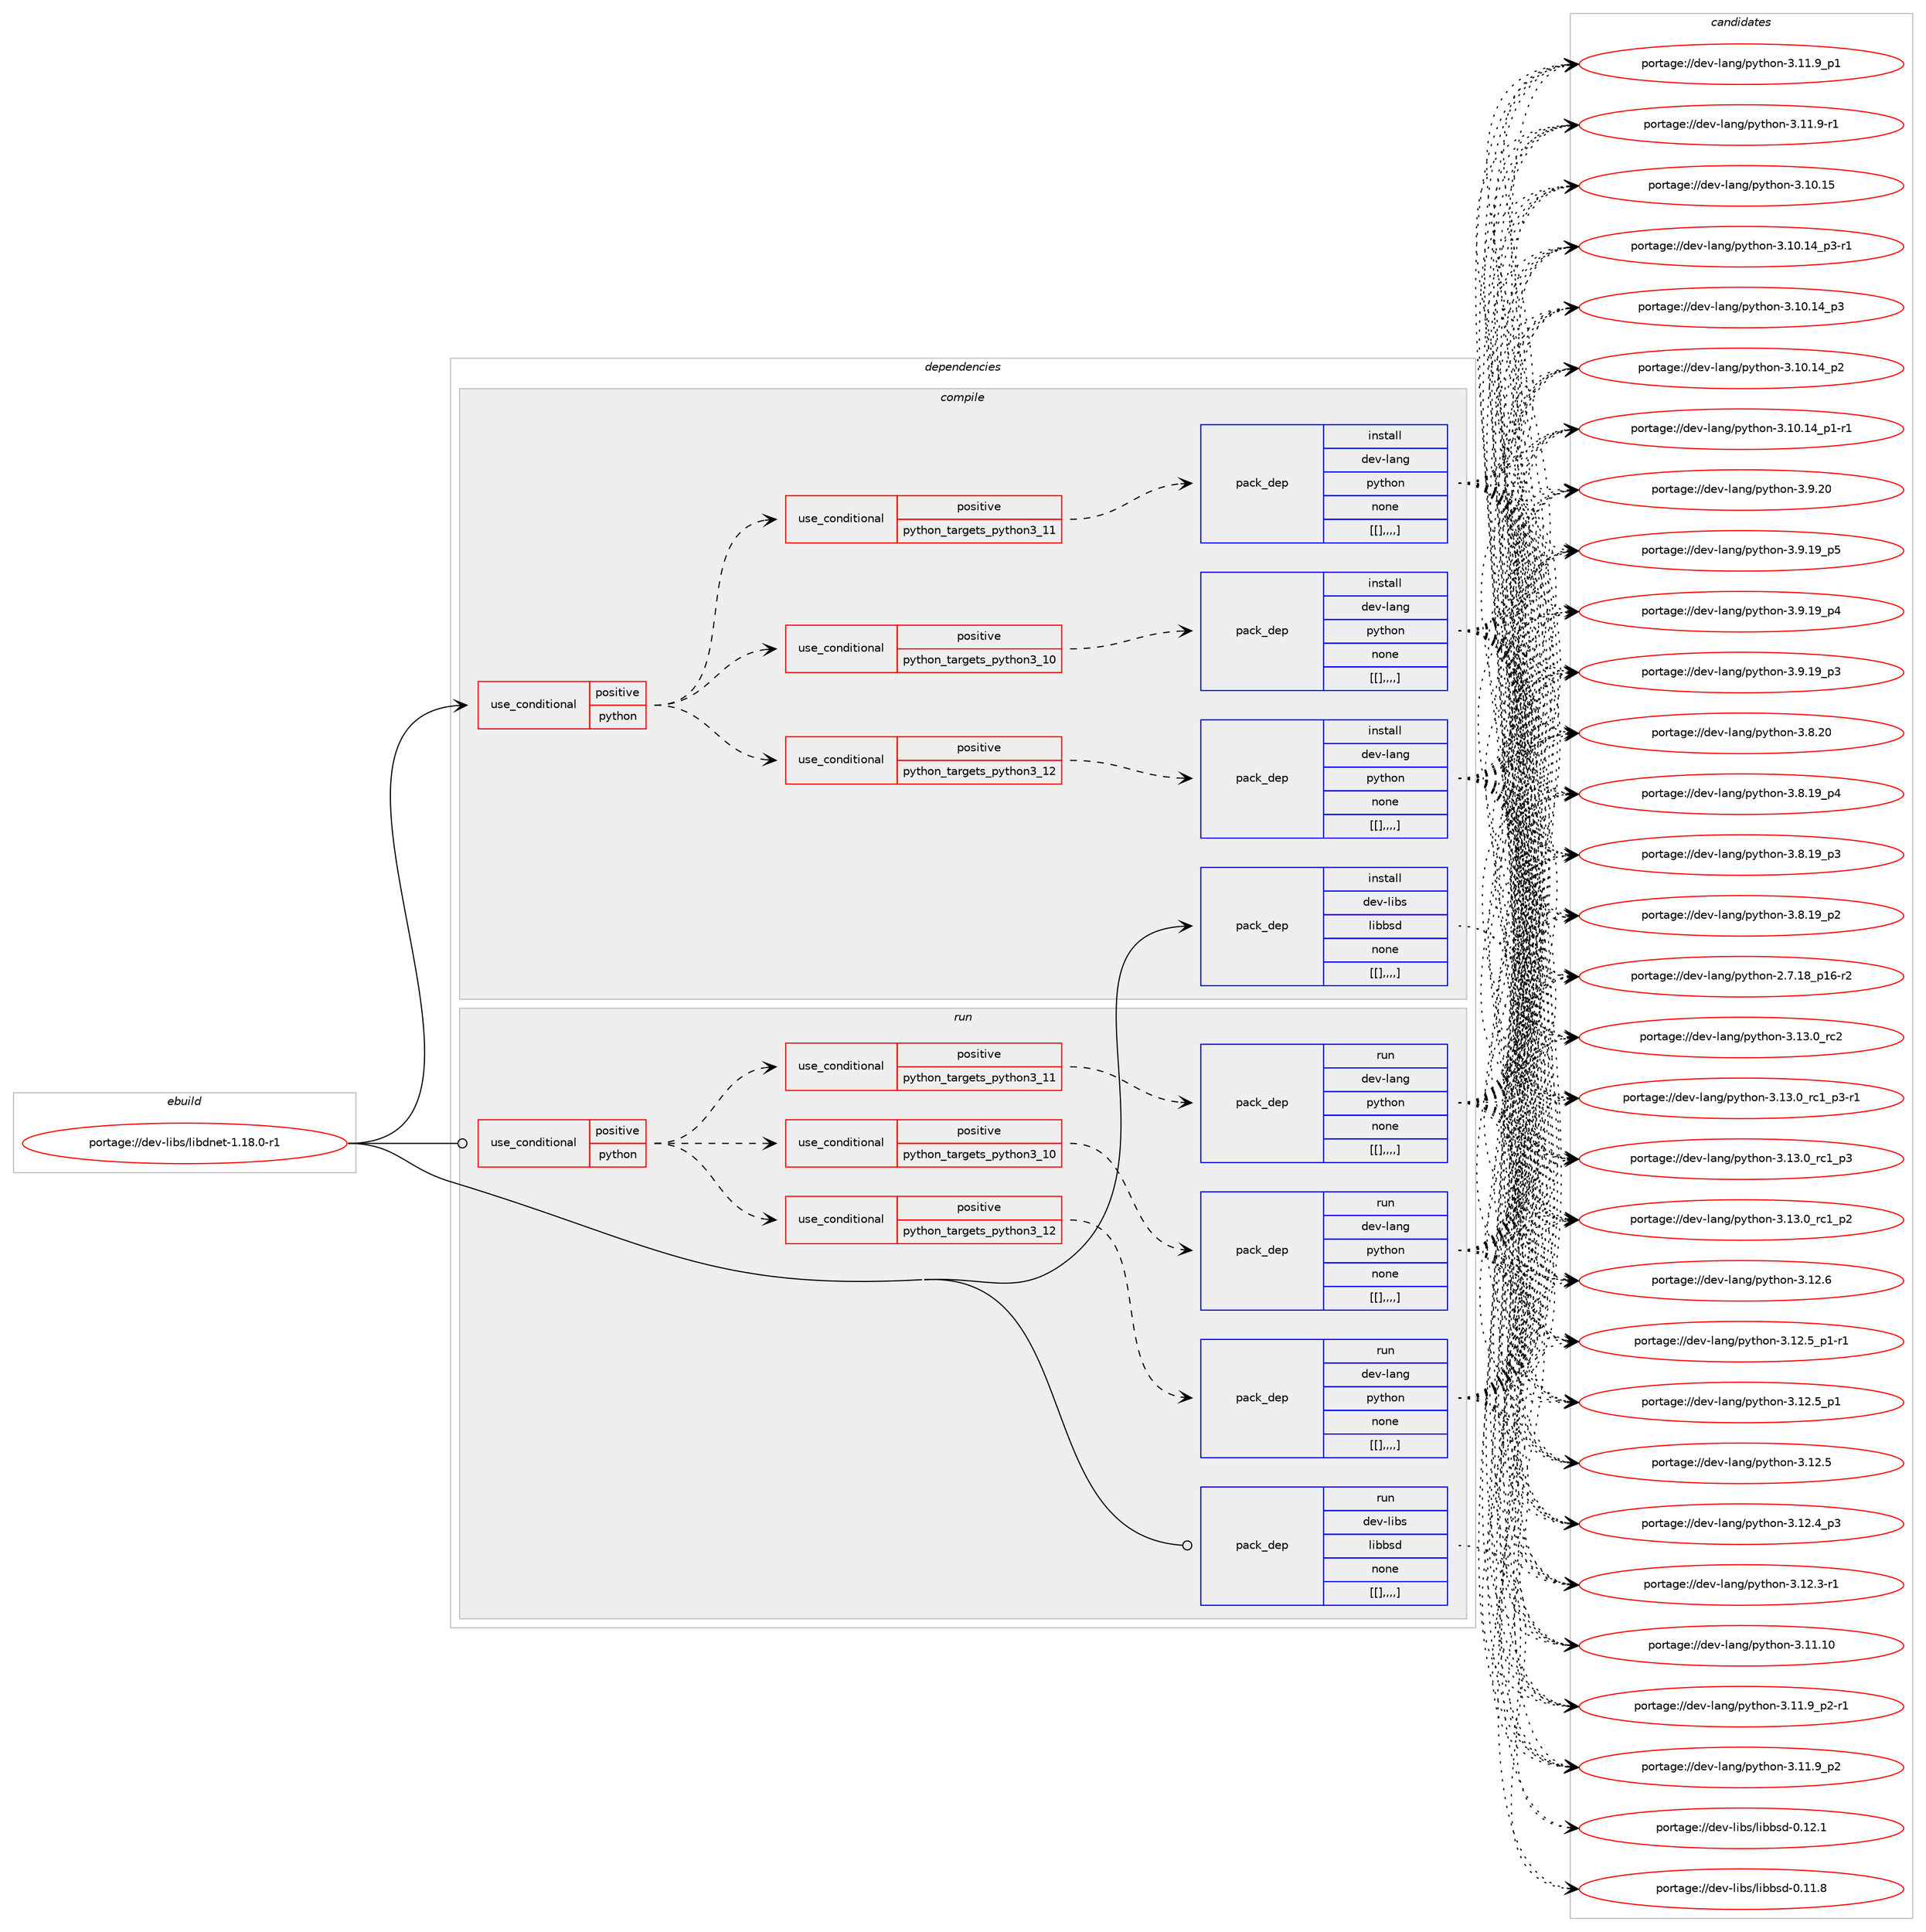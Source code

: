 digraph prolog {

# *************
# Graph options
# *************

newrank=true;
concentrate=true;
compound=true;
graph [rankdir=LR,fontname=Helvetica,fontsize=10,ranksep=1.5];#, ranksep=2.5, nodesep=0.2];
edge  [arrowhead=vee];
node  [fontname=Helvetica,fontsize=10];

# **********
# The ebuild
# **********

subgraph cluster_leftcol {
color=gray;
label=<<i>ebuild</i>>;
id [label="portage://dev-libs/libdnet-1.18.0-r1", color=red, width=4, href="../dev-libs/libdnet-1.18.0-r1.svg"];
}

# ****************
# The dependencies
# ****************

subgraph cluster_midcol {
color=gray;
label=<<i>dependencies</i>>;
subgraph cluster_compile {
fillcolor="#eeeeee";
style=filled;
label=<<i>compile</i>>;
subgraph cond27102 {
dependency110455 [label=<<TABLE BORDER="0" CELLBORDER="1" CELLSPACING="0" CELLPADDING="4"><TR><TD ROWSPAN="3" CELLPADDING="10">use_conditional</TD></TR><TR><TD>positive</TD></TR><TR><TD>python</TD></TR></TABLE>>, shape=none, color=red];
subgraph cond27103 {
dependency110456 [label=<<TABLE BORDER="0" CELLBORDER="1" CELLSPACING="0" CELLPADDING="4"><TR><TD ROWSPAN="3" CELLPADDING="10">use_conditional</TD></TR><TR><TD>positive</TD></TR><TR><TD>python_targets_python3_10</TD></TR></TABLE>>, shape=none, color=red];
subgraph pack82194 {
dependency110457 [label=<<TABLE BORDER="0" CELLBORDER="1" CELLSPACING="0" CELLPADDING="4" WIDTH="220"><TR><TD ROWSPAN="6" CELLPADDING="30">pack_dep</TD></TR><TR><TD WIDTH="110">install</TD></TR><TR><TD>dev-lang</TD></TR><TR><TD>python</TD></TR><TR><TD>none</TD></TR><TR><TD>[[],,,,]</TD></TR></TABLE>>, shape=none, color=blue];
}
dependency110456:e -> dependency110457:w [weight=20,style="dashed",arrowhead="vee"];
}
dependency110455:e -> dependency110456:w [weight=20,style="dashed",arrowhead="vee"];
subgraph cond27104 {
dependency110458 [label=<<TABLE BORDER="0" CELLBORDER="1" CELLSPACING="0" CELLPADDING="4"><TR><TD ROWSPAN="3" CELLPADDING="10">use_conditional</TD></TR><TR><TD>positive</TD></TR><TR><TD>python_targets_python3_11</TD></TR></TABLE>>, shape=none, color=red];
subgraph pack82195 {
dependency110459 [label=<<TABLE BORDER="0" CELLBORDER="1" CELLSPACING="0" CELLPADDING="4" WIDTH="220"><TR><TD ROWSPAN="6" CELLPADDING="30">pack_dep</TD></TR><TR><TD WIDTH="110">install</TD></TR><TR><TD>dev-lang</TD></TR><TR><TD>python</TD></TR><TR><TD>none</TD></TR><TR><TD>[[],,,,]</TD></TR></TABLE>>, shape=none, color=blue];
}
dependency110458:e -> dependency110459:w [weight=20,style="dashed",arrowhead="vee"];
}
dependency110455:e -> dependency110458:w [weight=20,style="dashed",arrowhead="vee"];
subgraph cond27105 {
dependency110460 [label=<<TABLE BORDER="0" CELLBORDER="1" CELLSPACING="0" CELLPADDING="4"><TR><TD ROWSPAN="3" CELLPADDING="10">use_conditional</TD></TR><TR><TD>positive</TD></TR><TR><TD>python_targets_python3_12</TD></TR></TABLE>>, shape=none, color=red];
subgraph pack82196 {
dependency110461 [label=<<TABLE BORDER="0" CELLBORDER="1" CELLSPACING="0" CELLPADDING="4" WIDTH="220"><TR><TD ROWSPAN="6" CELLPADDING="30">pack_dep</TD></TR><TR><TD WIDTH="110">install</TD></TR><TR><TD>dev-lang</TD></TR><TR><TD>python</TD></TR><TR><TD>none</TD></TR><TR><TD>[[],,,,]</TD></TR></TABLE>>, shape=none, color=blue];
}
dependency110460:e -> dependency110461:w [weight=20,style="dashed",arrowhead="vee"];
}
dependency110455:e -> dependency110460:w [weight=20,style="dashed",arrowhead="vee"];
}
id:e -> dependency110455:w [weight=20,style="solid",arrowhead="vee"];
subgraph pack82197 {
dependency110462 [label=<<TABLE BORDER="0" CELLBORDER="1" CELLSPACING="0" CELLPADDING="4" WIDTH="220"><TR><TD ROWSPAN="6" CELLPADDING="30">pack_dep</TD></TR><TR><TD WIDTH="110">install</TD></TR><TR><TD>dev-libs</TD></TR><TR><TD>libbsd</TD></TR><TR><TD>none</TD></TR><TR><TD>[[],,,,]</TD></TR></TABLE>>, shape=none, color=blue];
}
id:e -> dependency110462:w [weight=20,style="solid",arrowhead="vee"];
}
subgraph cluster_compileandrun {
fillcolor="#eeeeee";
style=filled;
label=<<i>compile and run</i>>;
}
subgraph cluster_run {
fillcolor="#eeeeee";
style=filled;
label=<<i>run</i>>;
subgraph cond27106 {
dependency110463 [label=<<TABLE BORDER="0" CELLBORDER="1" CELLSPACING="0" CELLPADDING="4"><TR><TD ROWSPAN="3" CELLPADDING="10">use_conditional</TD></TR><TR><TD>positive</TD></TR><TR><TD>python</TD></TR></TABLE>>, shape=none, color=red];
subgraph cond27107 {
dependency110464 [label=<<TABLE BORDER="0" CELLBORDER="1" CELLSPACING="0" CELLPADDING="4"><TR><TD ROWSPAN="3" CELLPADDING="10">use_conditional</TD></TR><TR><TD>positive</TD></TR><TR><TD>python_targets_python3_10</TD></TR></TABLE>>, shape=none, color=red];
subgraph pack82198 {
dependency110465 [label=<<TABLE BORDER="0" CELLBORDER="1" CELLSPACING="0" CELLPADDING="4" WIDTH="220"><TR><TD ROWSPAN="6" CELLPADDING="30">pack_dep</TD></TR><TR><TD WIDTH="110">run</TD></TR><TR><TD>dev-lang</TD></TR><TR><TD>python</TD></TR><TR><TD>none</TD></TR><TR><TD>[[],,,,]</TD></TR></TABLE>>, shape=none, color=blue];
}
dependency110464:e -> dependency110465:w [weight=20,style="dashed",arrowhead="vee"];
}
dependency110463:e -> dependency110464:w [weight=20,style="dashed",arrowhead="vee"];
subgraph cond27108 {
dependency110466 [label=<<TABLE BORDER="0" CELLBORDER="1" CELLSPACING="0" CELLPADDING="4"><TR><TD ROWSPAN="3" CELLPADDING="10">use_conditional</TD></TR><TR><TD>positive</TD></TR><TR><TD>python_targets_python3_11</TD></TR></TABLE>>, shape=none, color=red];
subgraph pack82199 {
dependency110467 [label=<<TABLE BORDER="0" CELLBORDER="1" CELLSPACING="0" CELLPADDING="4" WIDTH="220"><TR><TD ROWSPAN="6" CELLPADDING="30">pack_dep</TD></TR><TR><TD WIDTH="110">run</TD></TR><TR><TD>dev-lang</TD></TR><TR><TD>python</TD></TR><TR><TD>none</TD></TR><TR><TD>[[],,,,]</TD></TR></TABLE>>, shape=none, color=blue];
}
dependency110466:e -> dependency110467:w [weight=20,style="dashed",arrowhead="vee"];
}
dependency110463:e -> dependency110466:w [weight=20,style="dashed",arrowhead="vee"];
subgraph cond27109 {
dependency110468 [label=<<TABLE BORDER="0" CELLBORDER="1" CELLSPACING="0" CELLPADDING="4"><TR><TD ROWSPAN="3" CELLPADDING="10">use_conditional</TD></TR><TR><TD>positive</TD></TR><TR><TD>python_targets_python3_12</TD></TR></TABLE>>, shape=none, color=red];
subgraph pack82200 {
dependency110469 [label=<<TABLE BORDER="0" CELLBORDER="1" CELLSPACING="0" CELLPADDING="4" WIDTH="220"><TR><TD ROWSPAN="6" CELLPADDING="30">pack_dep</TD></TR><TR><TD WIDTH="110">run</TD></TR><TR><TD>dev-lang</TD></TR><TR><TD>python</TD></TR><TR><TD>none</TD></TR><TR><TD>[[],,,,]</TD></TR></TABLE>>, shape=none, color=blue];
}
dependency110468:e -> dependency110469:w [weight=20,style="dashed",arrowhead="vee"];
}
dependency110463:e -> dependency110468:w [weight=20,style="dashed",arrowhead="vee"];
}
id:e -> dependency110463:w [weight=20,style="solid",arrowhead="odot"];
subgraph pack82201 {
dependency110470 [label=<<TABLE BORDER="0" CELLBORDER="1" CELLSPACING="0" CELLPADDING="4" WIDTH="220"><TR><TD ROWSPAN="6" CELLPADDING="30">pack_dep</TD></TR><TR><TD WIDTH="110">run</TD></TR><TR><TD>dev-libs</TD></TR><TR><TD>libbsd</TD></TR><TR><TD>none</TD></TR><TR><TD>[[],,,,]</TD></TR></TABLE>>, shape=none, color=blue];
}
id:e -> dependency110470:w [weight=20,style="solid",arrowhead="odot"];
}
}

# **************
# The candidates
# **************

subgraph cluster_choices {
rank=same;
color=gray;
label=<<i>candidates</i>>;

subgraph choice82194 {
color=black;
nodesep=1;
choice10010111845108971101034711212111610411111045514649514648951149950 [label="portage://dev-lang/python-3.13.0_rc2", color=red, width=4,href="../dev-lang/python-3.13.0_rc2.svg"];
choice1001011184510897110103471121211161041111104551464951464895114994995112514511449 [label="portage://dev-lang/python-3.13.0_rc1_p3-r1", color=red, width=4,href="../dev-lang/python-3.13.0_rc1_p3-r1.svg"];
choice100101118451089711010347112121116104111110455146495146489511499499511251 [label="portage://dev-lang/python-3.13.0_rc1_p3", color=red, width=4,href="../dev-lang/python-3.13.0_rc1_p3.svg"];
choice100101118451089711010347112121116104111110455146495146489511499499511250 [label="portage://dev-lang/python-3.13.0_rc1_p2", color=red, width=4,href="../dev-lang/python-3.13.0_rc1_p2.svg"];
choice10010111845108971101034711212111610411111045514649504654 [label="portage://dev-lang/python-3.12.6", color=red, width=4,href="../dev-lang/python-3.12.6.svg"];
choice1001011184510897110103471121211161041111104551464950465395112494511449 [label="portage://dev-lang/python-3.12.5_p1-r1", color=red, width=4,href="../dev-lang/python-3.12.5_p1-r1.svg"];
choice100101118451089711010347112121116104111110455146495046539511249 [label="portage://dev-lang/python-3.12.5_p1", color=red, width=4,href="../dev-lang/python-3.12.5_p1.svg"];
choice10010111845108971101034711212111610411111045514649504653 [label="portage://dev-lang/python-3.12.5", color=red, width=4,href="../dev-lang/python-3.12.5.svg"];
choice100101118451089711010347112121116104111110455146495046529511251 [label="portage://dev-lang/python-3.12.4_p3", color=red, width=4,href="../dev-lang/python-3.12.4_p3.svg"];
choice100101118451089711010347112121116104111110455146495046514511449 [label="portage://dev-lang/python-3.12.3-r1", color=red, width=4,href="../dev-lang/python-3.12.3-r1.svg"];
choice1001011184510897110103471121211161041111104551464949464948 [label="portage://dev-lang/python-3.11.10", color=red, width=4,href="../dev-lang/python-3.11.10.svg"];
choice1001011184510897110103471121211161041111104551464949465795112504511449 [label="portage://dev-lang/python-3.11.9_p2-r1", color=red, width=4,href="../dev-lang/python-3.11.9_p2-r1.svg"];
choice100101118451089711010347112121116104111110455146494946579511250 [label="portage://dev-lang/python-3.11.9_p2", color=red, width=4,href="../dev-lang/python-3.11.9_p2.svg"];
choice100101118451089711010347112121116104111110455146494946579511249 [label="portage://dev-lang/python-3.11.9_p1", color=red, width=4,href="../dev-lang/python-3.11.9_p1.svg"];
choice100101118451089711010347112121116104111110455146494946574511449 [label="portage://dev-lang/python-3.11.9-r1", color=red, width=4,href="../dev-lang/python-3.11.9-r1.svg"];
choice1001011184510897110103471121211161041111104551464948464953 [label="portage://dev-lang/python-3.10.15", color=red, width=4,href="../dev-lang/python-3.10.15.svg"];
choice100101118451089711010347112121116104111110455146494846495295112514511449 [label="portage://dev-lang/python-3.10.14_p3-r1", color=red, width=4,href="../dev-lang/python-3.10.14_p3-r1.svg"];
choice10010111845108971101034711212111610411111045514649484649529511251 [label="portage://dev-lang/python-3.10.14_p3", color=red, width=4,href="../dev-lang/python-3.10.14_p3.svg"];
choice10010111845108971101034711212111610411111045514649484649529511250 [label="portage://dev-lang/python-3.10.14_p2", color=red, width=4,href="../dev-lang/python-3.10.14_p2.svg"];
choice100101118451089711010347112121116104111110455146494846495295112494511449 [label="portage://dev-lang/python-3.10.14_p1-r1", color=red, width=4,href="../dev-lang/python-3.10.14_p1-r1.svg"];
choice10010111845108971101034711212111610411111045514657465048 [label="portage://dev-lang/python-3.9.20", color=red, width=4,href="../dev-lang/python-3.9.20.svg"];
choice100101118451089711010347112121116104111110455146574649579511253 [label="portage://dev-lang/python-3.9.19_p5", color=red, width=4,href="../dev-lang/python-3.9.19_p5.svg"];
choice100101118451089711010347112121116104111110455146574649579511252 [label="portage://dev-lang/python-3.9.19_p4", color=red, width=4,href="../dev-lang/python-3.9.19_p4.svg"];
choice100101118451089711010347112121116104111110455146574649579511251 [label="portage://dev-lang/python-3.9.19_p3", color=red, width=4,href="../dev-lang/python-3.9.19_p3.svg"];
choice10010111845108971101034711212111610411111045514656465048 [label="portage://dev-lang/python-3.8.20", color=red, width=4,href="../dev-lang/python-3.8.20.svg"];
choice100101118451089711010347112121116104111110455146564649579511252 [label="portage://dev-lang/python-3.8.19_p4", color=red, width=4,href="../dev-lang/python-3.8.19_p4.svg"];
choice100101118451089711010347112121116104111110455146564649579511251 [label="portage://dev-lang/python-3.8.19_p3", color=red, width=4,href="../dev-lang/python-3.8.19_p3.svg"];
choice100101118451089711010347112121116104111110455146564649579511250 [label="portage://dev-lang/python-3.8.19_p2", color=red, width=4,href="../dev-lang/python-3.8.19_p2.svg"];
choice100101118451089711010347112121116104111110455046554649569511249544511450 [label="portage://dev-lang/python-2.7.18_p16-r2", color=red, width=4,href="../dev-lang/python-2.7.18_p16-r2.svg"];
dependency110457:e -> choice10010111845108971101034711212111610411111045514649514648951149950:w [style=dotted,weight="100"];
dependency110457:e -> choice1001011184510897110103471121211161041111104551464951464895114994995112514511449:w [style=dotted,weight="100"];
dependency110457:e -> choice100101118451089711010347112121116104111110455146495146489511499499511251:w [style=dotted,weight="100"];
dependency110457:e -> choice100101118451089711010347112121116104111110455146495146489511499499511250:w [style=dotted,weight="100"];
dependency110457:e -> choice10010111845108971101034711212111610411111045514649504654:w [style=dotted,weight="100"];
dependency110457:e -> choice1001011184510897110103471121211161041111104551464950465395112494511449:w [style=dotted,weight="100"];
dependency110457:e -> choice100101118451089711010347112121116104111110455146495046539511249:w [style=dotted,weight="100"];
dependency110457:e -> choice10010111845108971101034711212111610411111045514649504653:w [style=dotted,weight="100"];
dependency110457:e -> choice100101118451089711010347112121116104111110455146495046529511251:w [style=dotted,weight="100"];
dependency110457:e -> choice100101118451089711010347112121116104111110455146495046514511449:w [style=dotted,weight="100"];
dependency110457:e -> choice1001011184510897110103471121211161041111104551464949464948:w [style=dotted,weight="100"];
dependency110457:e -> choice1001011184510897110103471121211161041111104551464949465795112504511449:w [style=dotted,weight="100"];
dependency110457:e -> choice100101118451089711010347112121116104111110455146494946579511250:w [style=dotted,weight="100"];
dependency110457:e -> choice100101118451089711010347112121116104111110455146494946579511249:w [style=dotted,weight="100"];
dependency110457:e -> choice100101118451089711010347112121116104111110455146494946574511449:w [style=dotted,weight="100"];
dependency110457:e -> choice1001011184510897110103471121211161041111104551464948464953:w [style=dotted,weight="100"];
dependency110457:e -> choice100101118451089711010347112121116104111110455146494846495295112514511449:w [style=dotted,weight="100"];
dependency110457:e -> choice10010111845108971101034711212111610411111045514649484649529511251:w [style=dotted,weight="100"];
dependency110457:e -> choice10010111845108971101034711212111610411111045514649484649529511250:w [style=dotted,weight="100"];
dependency110457:e -> choice100101118451089711010347112121116104111110455146494846495295112494511449:w [style=dotted,weight="100"];
dependency110457:e -> choice10010111845108971101034711212111610411111045514657465048:w [style=dotted,weight="100"];
dependency110457:e -> choice100101118451089711010347112121116104111110455146574649579511253:w [style=dotted,weight="100"];
dependency110457:e -> choice100101118451089711010347112121116104111110455146574649579511252:w [style=dotted,weight="100"];
dependency110457:e -> choice100101118451089711010347112121116104111110455146574649579511251:w [style=dotted,weight="100"];
dependency110457:e -> choice10010111845108971101034711212111610411111045514656465048:w [style=dotted,weight="100"];
dependency110457:e -> choice100101118451089711010347112121116104111110455146564649579511252:w [style=dotted,weight="100"];
dependency110457:e -> choice100101118451089711010347112121116104111110455146564649579511251:w [style=dotted,weight="100"];
dependency110457:e -> choice100101118451089711010347112121116104111110455146564649579511250:w [style=dotted,weight="100"];
dependency110457:e -> choice100101118451089711010347112121116104111110455046554649569511249544511450:w [style=dotted,weight="100"];
}
subgraph choice82195 {
color=black;
nodesep=1;
choice10010111845108971101034711212111610411111045514649514648951149950 [label="portage://dev-lang/python-3.13.0_rc2", color=red, width=4,href="../dev-lang/python-3.13.0_rc2.svg"];
choice1001011184510897110103471121211161041111104551464951464895114994995112514511449 [label="portage://dev-lang/python-3.13.0_rc1_p3-r1", color=red, width=4,href="../dev-lang/python-3.13.0_rc1_p3-r1.svg"];
choice100101118451089711010347112121116104111110455146495146489511499499511251 [label="portage://dev-lang/python-3.13.0_rc1_p3", color=red, width=4,href="../dev-lang/python-3.13.0_rc1_p3.svg"];
choice100101118451089711010347112121116104111110455146495146489511499499511250 [label="portage://dev-lang/python-3.13.0_rc1_p2", color=red, width=4,href="../dev-lang/python-3.13.0_rc1_p2.svg"];
choice10010111845108971101034711212111610411111045514649504654 [label="portage://dev-lang/python-3.12.6", color=red, width=4,href="../dev-lang/python-3.12.6.svg"];
choice1001011184510897110103471121211161041111104551464950465395112494511449 [label="portage://dev-lang/python-3.12.5_p1-r1", color=red, width=4,href="../dev-lang/python-3.12.5_p1-r1.svg"];
choice100101118451089711010347112121116104111110455146495046539511249 [label="portage://dev-lang/python-3.12.5_p1", color=red, width=4,href="../dev-lang/python-3.12.5_p1.svg"];
choice10010111845108971101034711212111610411111045514649504653 [label="portage://dev-lang/python-3.12.5", color=red, width=4,href="../dev-lang/python-3.12.5.svg"];
choice100101118451089711010347112121116104111110455146495046529511251 [label="portage://dev-lang/python-3.12.4_p3", color=red, width=4,href="../dev-lang/python-3.12.4_p3.svg"];
choice100101118451089711010347112121116104111110455146495046514511449 [label="portage://dev-lang/python-3.12.3-r1", color=red, width=4,href="../dev-lang/python-3.12.3-r1.svg"];
choice1001011184510897110103471121211161041111104551464949464948 [label="portage://dev-lang/python-3.11.10", color=red, width=4,href="../dev-lang/python-3.11.10.svg"];
choice1001011184510897110103471121211161041111104551464949465795112504511449 [label="portage://dev-lang/python-3.11.9_p2-r1", color=red, width=4,href="../dev-lang/python-3.11.9_p2-r1.svg"];
choice100101118451089711010347112121116104111110455146494946579511250 [label="portage://dev-lang/python-3.11.9_p2", color=red, width=4,href="../dev-lang/python-3.11.9_p2.svg"];
choice100101118451089711010347112121116104111110455146494946579511249 [label="portage://dev-lang/python-3.11.9_p1", color=red, width=4,href="../dev-lang/python-3.11.9_p1.svg"];
choice100101118451089711010347112121116104111110455146494946574511449 [label="portage://dev-lang/python-3.11.9-r1", color=red, width=4,href="../dev-lang/python-3.11.9-r1.svg"];
choice1001011184510897110103471121211161041111104551464948464953 [label="portage://dev-lang/python-3.10.15", color=red, width=4,href="../dev-lang/python-3.10.15.svg"];
choice100101118451089711010347112121116104111110455146494846495295112514511449 [label="portage://dev-lang/python-3.10.14_p3-r1", color=red, width=4,href="../dev-lang/python-3.10.14_p3-r1.svg"];
choice10010111845108971101034711212111610411111045514649484649529511251 [label="portage://dev-lang/python-3.10.14_p3", color=red, width=4,href="../dev-lang/python-3.10.14_p3.svg"];
choice10010111845108971101034711212111610411111045514649484649529511250 [label="portage://dev-lang/python-3.10.14_p2", color=red, width=4,href="../dev-lang/python-3.10.14_p2.svg"];
choice100101118451089711010347112121116104111110455146494846495295112494511449 [label="portage://dev-lang/python-3.10.14_p1-r1", color=red, width=4,href="../dev-lang/python-3.10.14_p1-r1.svg"];
choice10010111845108971101034711212111610411111045514657465048 [label="portage://dev-lang/python-3.9.20", color=red, width=4,href="../dev-lang/python-3.9.20.svg"];
choice100101118451089711010347112121116104111110455146574649579511253 [label="portage://dev-lang/python-3.9.19_p5", color=red, width=4,href="../dev-lang/python-3.9.19_p5.svg"];
choice100101118451089711010347112121116104111110455146574649579511252 [label="portage://dev-lang/python-3.9.19_p4", color=red, width=4,href="../dev-lang/python-3.9.19_p4.svg"];
choice100101118451089711010347112121116104111110455146574649579511251 [label="portage://dev-lang/python-3.9.19_p3", color=red, width=4,href="../dev-lang/python-3.9.19_p3.svg"];
choice10010111845108971101034711212111610411111045514656465048 [label="portage://dev-lang/python-3.8.20", color=red, width=4,href="../dev-lang/python-3.8.20.svg"];
choice100101118451089711010347112121116104111110455146564649579511252 [label="portage://dev-lang/python-3.8.19_p4", color=red, width=4,href="../dev-lang/python-3.8.19_p4.svg"];
choice100101118451089711010347112121116104111110455146564649579511251 [label="portage://dev-lang/python-3.8.19_p3", color=red, width=4,href="../dev-lang/python-3.8.19_p3.svg"];
choice100101118451089711010347112121116104111110455146564649579511250 [label="portage://dev-lang/python-3.8.19_p2", color=red, width=4,href="../dev-lang/python-3.8.19_p2.svg"];
choice100101118451089711010347112121116104111110455046554649569511249544511450 [label="portage://dev-lang/python-2.7.18_p16-r2", color=red, width=4,href="../dev-lang/python-2.7.18_p16-r2.svg"];
dependency110459:e -> choice10010111845108971101034711212111610411111045514649514648951149950:w [style=dotted,weight="100"];
dependency110459:e -> choice1001011184510897110103471121211161041111104551464951464895114994995112514511449:w [style=dotted,weight="100"];
dependency110459:e -> choice100101118451089711010347112121116104111110455146495146489511499499511251:w [style=dotted,weight="100"];
dependency110459:e -> choice100101118451089711010347112121116104111110455146495146489511499499511250:w [style=dotted,weight="100"];
dependency110459:e -> choice10010111845108971101034711212111610411111045514649504654:w [style=dotted,weight="100"];
dependency110459:e -> choice1001011184510897110103471121211161041111104551464950465395112494511449:w [style=dotted,weight="100"];
dependency110459:e -> choice100101118451089711010347112121116104111110455146495046539511249:w [style=dotted,weight="100"];
dependency110459:e -> choice10010111845108971101034711212111610411111045514649504653:w [style=dotted,weight="100"];
dependency110459:e -> choice100101118451089711010347112121116104111110455146495046529511251:w [style=dotted,weight="100"];
dependency110459:e -> choice100101118451089711010347112121116104111110455146495046514511449:w [style=dotted,weight="100"];
dependency110459:e -> choice1001011184510897110103471121211161041111104551464949464948:w [style=dotted,weight="100"];
dependency110459:e -> choice1001011184510897110103471121211161041111104551464949465795112504511449:w [style=dotted,weight="100"];
dependency110459:e -> choice100101118451089711010347112121116104111110455146494946579511250:w [style=dotted,weight="100"];
dependency110459:e -> choice100101118451089711010347112121116104111110455146494946579511249:w [style=dotted,weight="100"];
dependency110459:e -> choice100101118451089711010347112121116104111110455146494946574511449:w [style=dotted,weight="100"];
dependency110459:e -> choice1001011184510897110103471121211161041111104551464948464953:w [style=dotted,weight="100"];
dependency110459:e -> choice100101118451089711010347112121116104111110455146494846495295112514511449:w [style=dotted,weight="100"];
dependency110459:e -> choice10010111845108971101034711212111610411111045514649484649529511251:w [style=dotted,weight="100"];
dependency110459:e -> choice10010111845108971101034711212111610411111045514649484649529511250:w [style=dotted,weight="100"];
dependency110459:e -> choice100101118451089711010347112121116104111110455146494846495295112494511449:w [style=dotted,weight="100"];
dependency110459:e -> choice10010111845108971101034711212111610411111045514657465048:w [style=dotted,weight="100"];
dependency110459:e -> choice100101118451089711010347112121116104111110455146574649579511253:w [style=dotted,weight="100"];
dependency110459:e -> choice100101118451089711010347112121116104111110455146574649579511252:w [style=dotted,weight="100"];
dependency110459:e -> choice100101118451089711010347112121116104111110455146574649579511251:w [style=dotted,weight="100"];
dependency110459:e -> choice10010111845108971101034711212111610411111045514656465048:w [style=dotted,weight="100"];
dependency110459:e -> choice100101118451089711010347112121116104111110455146564649579511252:w [style=dotted,weight="100"];
dependency110459:e -> choice100101118451089711010347112121116104111110455146564649579511251:w [style=dotted,weight="100"];
dependency110459:e -> choice100101118451089711010347112121116104111110455146564649579511250:w [style=dotted,weight="100"];
dependency110459:e -> choice100101118451089711010347112121116104111110455046554649569511249544511450:w [style=dotted,weight="100"];
}
subgraph choice82196 {
color=black;
nodesep=1;
choice10010111845108971101034711212111610411111045514649514648951149950 [label="portage://dev-lang/python-3.13.0_rc2", color=red, width=4,href="../dev-lang/python-3.13.0_rc2.svg"];
choice1001011184510897110103471121211161041111104551464951464895114994995112514511449 [label="portage://dev-lang/python-3.13.0_rc1_p3-r1", color=red, width=4,href="../dev-lang/python-3.13.0_rc1_p3-r1.svg"];
choice100101118451089711010347112121116104111110455146495146489511499499511251 [label="portage://dev-lang/python-3.13.0_rc1_p3", color=red, width=4,href="../dev-lang/python-3.13.0_rc1_p3.svg"];
choice100101118451089711010347112121116104111110455146495146489511499499511250 [label="portage://dev-lang/python-3.13.0_rc1_p2", color=red, width=4,href="../dev-lang/python-3.13.0_rc1_p2.svg"];
choice10010111845108971101034711212111610411111045514649504654 [label="portage://dev-lang/python-3.12.6", color=red, width=4,href="../dev-lang/python-3.12.6.svg"];
choice1001011184510897110103471121211161041111104551464950465395112494511449 [label="portage://dev-lang/python-3.12.5_p1-r1", color=red, width=4,href="../dev-lang/python-3.12.5_p1-r1.svg"];
choice100101118451089711010347112121116104111110455146495046539511249 [label="portage://dev-lang/python-3.12.5_p1", color=red, width=4,href="../dev-lang/python-3.12.5_p1.svg"];
choice10010111845108971101034711212111610411111045514649504653 [label="portage://dev-lang/python-3.12.5", color=red, width=4,href="../dev-lang/python-3.12.5.svg"];
choice100101118451089711010347112121116104111110455146495046529511251 [label="portage://dev-lang/python-3.12.4_p3", color=red, width=4,href="../dev-lang/python-3.12.4_p3.svg"];
choice100101118451089711010347112121116104111110455146495046514511449 [label="portage://dev-lang/python-3.12.3-r1", color=red, width=4,href="../dev-lang/python-3.12.3-r1.svg"];
choice1001011184510897110103471121211161041111104551464949464948 [label="portage://dev-lang/python-3.11.10", color=red, width=4,href="../dev-lang/python-3.11.10.svg"];
choice1001011184510897110103471121211161041111104551464949465795112504511449 [label="portage://dev-lang/python-3.11.9_p2-r1", color=red, width=4,href="../dev-lang/python-3.11.9_p2-r1.svg"];
choice100101118451089711010347112121116104111110455146494946579511250 [label="portage://dev-lang/python-3.11.9_p2", color=red, width=4,href="../dev-lang/python-3.11.9_p2.svg"];
choice100101118451089711010347112121116104111110455146494946579511249 [label="portage://dev-lang/python-3.11.9_p1", color=red, width=4,href="../dev-lang/python-3.11.9_p1.svg"];
choice100101118451089711010347112121116104111110455146494946574511449 [label="portage://dev-lang/python-3.11.9-r1", color=red, width=4,href="../dev-lang/python-3.11.9-r1.svg"];
choice1001011184510897110103471121211161041111104551464948464953 [label="portage://dev-lang/python-3.10.15", color=red, width=4,href="../dev-lang/python-3.10.15.svg"];
choice100101118451089711010347112121116104111110455146494846495295112514511449 [label="portage://dev-lang/python-3.10.14_p3-r1", color=red, width=4,href="../dev-lang/python-3.10.14_p3-r1.svg"];
choice10010111845108971101034711212111610411111045514649484649529511251 [label="portage://dev-lang/python-3.10.14_p3", color=red, width=4,href="../dev-lang/python-3.10.14_p3.svg"];
choice10010111845108971101034711212111610411111045514649484649529511250 [label="portage://dev-lang/python-3.10.14_p2", color=red, width=4,href="../dev-lang/python-3.10.14_p2.svg"];
choice100101118451089711010347112121116104111110455146494846495295112494511449 [label="portage://dev-lang/python-3.10.14_p1-r1", color=red, width=4,href="../dev-lang/python-3.10.14_p1-r1.svg"];
choice10010111845108971101034711212111610411111045514657465048 [label="portage://dev-lang/python-3.9.20", color=red, width=4,href="../dev-lang/python-3.9.20.svg"];
choice100101118451089711010347112121116104111110455146574649579511253 [label="portage://dev-lang/python-3.9.19_p5", color=red, width=4,href="../dev-lang/python-3.9.19_p5.svg"];
choice100101118451089711010347112121116104111110455146574649579511252 [label="portage://dev-lang/python-3.9.19_p4", color=red, width=4,href="../dev-lang/python-3.9.19_p4.svg"];
choice100101118451089711010347112121116104111110455146574649579511251 [label="portage://dev-lang/python-3.9.19_p3", color=red, width=4,href="../dev-lang/python-3.9.19_p3.svg"];
choice10010111845108971101034711212111610411111045514656465048 [label="portage://dev-lang/python-3.8.20", color=red, width=4,href="../dev-lang/python-3.8.20.svg"];
choice100101118451089711010347112121116104111110455146564649579511252 [label="portage://dev-lang/python-3.8.19_p4", color=red, width=4,href="../dev-lang/python-3.8.19_p4.svg"];
choice100101118451089711010347112121116104111110455146564649579511251 [label="portage://dev-lang/python-3.8.19_p3", color=red, width=4,href="../dev-lang/python-3.8.19_p3.svg"];
choice100101118451089711010347112121116104111110455146564649579511250 [label="portage://dev-lang/python-3.8.19_p2", color=red, width=4,href="../dev-lang/python-3.8.19_p2.svg"];
choice100101118451089711010347112121116104111110455046554649569511249544511450 [label="portage://dev-lang/python-2.7.18_p16-r2", color=red, width=4,href="../dev-lang/python-2.7.18_p16-r2.svg"];
dependency110461:e -> choice10010111845108971101034711212111610411111045514649514648951149950:w [style=dotted,weight="100"];
dependency110461:e -> choice1001011184510897110103471121211161041111104551464951464895114994995112514511449:w [style=dotted,weight="100"];
dependency110461:e -> choice100101118451089711010347112121116104111110455146495146489511499499511251:w [style=dotted,weight="100"];
dependency110461:e -> choice100101118451089711010347112121116104111110455146495146489511499499511250:w [style=dotted,weight="100"];
dependency110461:e -> choice10010111845108971101034711212111610411111045514649504654:w [style=dotted,weight="100"];
dependency110461:e -> choice1001011184510897110103471121211161041111104551464950465395112494511449:w [style=dotted,weight="100"];
dependency110461:e -> choice100101118451089711010347112121116104111110455146495046539511249:w [style=dotted,weight="100"];
dependency110461:e -> choice10010111845108971101034711212111610411111045514649504653:w [style=dotted,weight="100"];
dependency110461:e -> choice100101118451089711010347112121116104111110455146495046529511251:w [style=dotted,weight="100"];
dependency110461:e -> choice100101118451089711010347112121116104111110455146495046514511449:w [style=dotted,weight="100"];
dependency110461:e -> choice1001011184510897110103471121211161041111104551464949464948:w [style=dotted,weight="100"];
dependency110461:e -> choice1001011184510897110103471121211161041111104551464949465795112504511449:w [style=dotted,weight="100"];
dependency110461:e -> choice100101118451089711010347112121116104111110455146494946579511250:w [style=dotted,weight="100"];
dependency110461:e -> choice100101118451089711010347112121116104111110455146494946579511249:w [style=dotted,weight="100"];
dependency110461:e -> choice100101118451089711010347112121116104111110455146494946574511449:w [style=dotted,weight="100"];
dependency110461:e -> choice1001011184510897110103471121211161041111104551464948464953:w [style=dotted,weight="100"];
dependency110461:e -> choice100101118451089711010347112121116104111110455146494846495295112514511449:w [style=dotted,weight="100"];
dependency110461:e -> choice10010111845108971101034711212111610411111045514649484649529511251:w [style=dotted,weight="100"];
dependency110461:e -> choice10010111845108971101034711212111610411111045514649484649529511250:w [style=dotted,weight="100"];
dependency110461:e -> choice100101118451089711010347112121116104111110455146494846495295112494511449:w [style=dotted,weight="100"];
dependency110461:e -> choice10010111845108971101034711212111610411111045514657465048:w [style=dotted,weight="100"];
dependency110461:e -> choice100101118451089711010347112121116104111110455146574649579511253:w [style=dotted,weight="100"];
dependency110461:e -> choice100101118451089711010347112121116104111110455146574649579511252:w [style=dotted,weight="100"];
dependency110461:e -> choice100101118451089711010347112121116104111110455146574649579511251:w [style=dotted,weight="100"];
dependency110461:e -> choice10010111845108971101034711212111610411111045514656465048:w [style=dotted,weight="100"];
dependency110461:e -> choice100101118451089711010347112121116104111110455146564649579511252:w [style=dotted,weight="100"];
dependency110461:e -> choice100101118451089711010347112121116104111110455146564649579511251:w [style=dotted,weight="100"];
dependency110461:e -> choice100101118451089711010347112121116104111110455146564649579511250:w [style=dotted,weight="100"];
dependency110461:e -> choice100101118451089711010347112121116104111110455046554649569511249544511450:w [style=dotted,weight="100"];
}
subgraph choice82197 {
color=black;
nodesep=1;
choice100101118451081059811547108105989811510045484649504649 [label="portage://dev-libs/libbsd-0.12.1", color=red, width=4,href="../dev-libs/libbsd-0.12.1.svg"];
choice100101118451081059811547108105989811510045484649494656 [label="portage://dev-libs/libbsd-0.11.8", color=red, width=4,href="../dev-libs/libbsd-0.11.8.svg"];
dependency110462:e -> choice100101118451081059811547108105989811510045484649504649:w [style=dotted,weight="100"];
dependency110462:e -> choice100101118451081059811547108105989811510045484649494656:w [style=dotted,weight="100"];
}
subgraph choice82198 {
color=black;
nodesep=1;
choice10010111845108971101034711212111610411111045514649514648951149950 [label="portage://dev-lang/python-3.13.0_rc2", color=red, width=4,href="../dev-lang/python-3.13.0_rc2.svg"];
choice1001011184510897110103471121211161041111104551464951464895114994995112514511449 [label="portage://dev-lang/python-3.13.0_rc1_p3-r1", color=red, width=4,href="../dev-lang/python-3.13.0_rc1_p3-r1.svg"];
choice100101118451089711010347112121116104111110455146495146489511499499511251 [label="portage://dev-lang/python-3.13.0_rc1_p3", color=red, width=4,href="../dev-lang/python-3.13.0_rc1_p3.svg"];
choice100101118451089711010347112121116104111110455146495146489511499499511250 [label="portage://dev-lang/python-3.13.0_rc1_p2", color=red, width=4,href="../dev-lang/python-3.13.0_rc1_p2.svg"];
choice10010111845108971101034711212111610411111045514649504654 [label="portage://dev-lang/python-3.12.6", color=red, width=4,href="../dev-lang/python-3.12.6.svg"];
choice1001011184510897110103471121211161041111104551464950465395112494511449 [label="portage://dev-lang/python-3.12.5_p1-r1", color=red, width=4,href="../dev-lang/python-3.12.5_p1-r1.svg"];
choice100101118451089711010347112121116104111110455146495046539511249 [label="portage://dev-lang/python-3.12.5_p1", color=red, width=4,href="../dev-lang/python-3.12.5_p1.svg"];
choice10010111845108971101034711212111610411111045514649504653 [label="portage://dev-lang/python-3.12.5", color=red, width=4,href="../dev-lang/python-3.12.5.svg"];
choice100101118451089711010347112121116104111110455146495046529511251 [label="portage://dev-lang/python-3.12.4_p3", color=red, width=4,href="../dev-lang/python-3.12.4_p3.svg"];
choice100101118451089711010347112121116104111110455146495046514511449 [label="portage://dev-lang/python-3.12.3-r1", color=red, width=4,href="../dev-lang/python-3.12.3-r1.svg"];
choice1001011184510897110103471121211161041111104551464949464948 [label="portage://dev-lang/python-3.11.10", color=red, width=4,href="../dev-lang/python-3.11.10.svg"];
choice1001011184510897110103471121211161041111104551464949465795112504511449 [label="portage://dev-lang/python-3.11.9_p2-r1", color=red, width=4,href="../dev-lang/python-3.11.9_p2-r1.svg"];
choice100101118451089711010347112121116104111110455146494946579511250 [label="portage://dev-lang/python-3.11.9_p2", color=red, width=4,href="../dev-lang/python-3.11.9_p2.svg"];
choice100101118451089711010347112121116104111110455146494946579511249 [label="portage://dev-lang/python-3.11.9_p1", color=red, width=4,href="../dev-lang/python-3.11.9_p1.svg"];
choice100101118451089711010347112121116104111110455146494946574511449 [label="portage://dev-lang/python-3.11.9-r1", color=red, width=4,href="../dev-lang/python-3.11.9-r1.svg"];
choice1001011184510897110103471121211161041111104551464948464953 [label="portage://dev-lang/python-3.10.15", color=red, width=4,href="../dev-lang/python-3.10.15.svg"];
choice100101118451089711010347112121116104111110455146494846495295112514511449 [label="portage://dev-lang/python-3.10.14_p3-r1", color=red, width=4,href="../dev-lang/python-3.10.14_p3-r1.svg"];
choice10010111845108971101034711212111610411111045514649484649529511251 [label="portage://dev-lang/python-3.10.14_p3", color=red, width=4,href="../dev-lang/python-3.10.14_p3.svg"];
choice10010111845108971101034711212111610411111045514649484649529511250 [label="portage://dev-lang/python-3.10.14_p2", color=red, width=4,href="../dev-lang/python-3.10.14_p2.svg"];
choice100101118451089711010347112121116104111110455146494846495295112494511449 [label="portage://dev-lang/python-3.10.14_p1-r1", color=red, width=4,href="../dev-lang/python-3.10.14_p1-r1.svg"];
choice10010111845108971101034711212111610411111045514657465048 [label="portage://dev-lang/python-3.9.20", color=red, width=4,href="../dev-lang/python-3.9.20.svg"];
choice100101118451089711010347112121116104111110455146574649579511253 [label="portage://dev-lang/python-3.9.19_p5", color=red, width=4,href="../dev-lang/python-3.9.19_p5.svg"];
choice100101118451089711010347112121116104111110455146574649579511252 [label="portage://dev-lang/python-3.9.19_p4", color=red, width=4,href="../dev-lang/python-3.9.19_p4.svg"];
choice100101118451089711010347112121116104111110455146574649579511251 [label="portage://dev-lang/python-3.9.19_p3", color=red, width=4,href="../dev-lang/python-3.9.19_p3.svg"];
choice10010111845108971101034711212111610411111045514656465048 [label="portage://dev-lang/python-3.8.20", color=red, width=4,href="../dev-lang/python-3.8.20.svg"];
choice100101118451089711010347112121116104111110455146564649579511252 [label="portage://dev-lang/python-3.8.19_p4", color=red, width=4,href="../dev-lang/python-3.8.19_p4.svg"];
choice100101118451089711010347112121116104111110455146564649579511251 [label="portage://dev-lang/python-3.8.19_p3", color=red, width=4,href="../dev-lang/python-3.8.19_p3.svg"];
choice100101118451089711010347112121116104111110455146564649579511250 [label="portage://dev-lang/python-3.8.19_p2", color=red, width=4,href="../dev-lang/python-3.8.19_p2.svg"];
choice100101118451089711010347112121116104111110455046554649569511249544511450 [label="portage://dev-lang/python-2.7.18_p16-r2", color=red, width=4,href="../dev-lang/python-2.7.18_p16-r2.svg"];
dependency110465:e -> choice10010111845108971101034711212111610411111045514649514648951149950:w [style=dotted,weight="100"];
dependency110465:e -> choice1001011184510897110103471121211161041111104551464951464895114994995112514511449:w [style=dotted,weight="100"];
dependency110465:e -> choice100101118451089711010347112121116104111110455146495146489511499499511251:w [style=dotted,weight="100"];
dependency110465:e -> choice100101118451089711010347112121116104111110455146495146489511499499511250:w [style=dotted,weight="100"];
dependency110465:e -> choice10010111845108971101034711212111610411111045514649504654:w [style=dotted,weight="100"];
dependency110465:e -> choice1001011184510897110103471121211161041111104551464950465395112494511449:w [style=dotted,weight="100"];
dependency110465:e -> choice100101118451089711010347112121116104111110455146495046539511249:w [style=dotted,weight="100"];
dependency110465:e -> choice10010111845108971101034711212111610411111045514649504653:w [style=dotted,weight="100"];
dependency110465:e -> choice100101118451089711010347112121116104111110455146495046529511251:w [style=dotted,weight="100"];
dependency110465:e -> choice100101118451089711010347112121116104111110455146495046514511449:w [style=dotted,weight="100"];
dependency110465:e -> choice1001011184510897110103471121211161041111104551464949464948:w [style=dotted,weight="100"];
dependency110465:e -> choice1001011184510897110103471121211161041111104551464949465795112504511449:w [style=dotted,weight="100"];
dependency110465:e -> choice100101118451089711010347112121116104111110455146494946579511250:w [style=dotted,weight="100"];
dependency110465:e -> choice100101118451089711010347112121116104111110455146494946579511249:w [style=dotted,weight="100"];
dependency110465:e -> choice100101118451089711010347112121116104111110455146494946574511449:w [style=dotted,weight="100"];
dependency110465:e -> choice1001011184510897110103471121211161041111104551464948464953:w [style=dotted,weight="100"];
dependency110465:e -> choice100101118451089711010347112121116104111110455146494846495295112514511449:w [style=dotted,weight="100"];
dependency110465:e -> choice10010111845108971101034711212111610411111045514649484649529511251:w [style=dotted,weight="100"];
dependency110465:e -> choice10010111845108971101034711212111610411111045514649484649529511250:w [style=dotted,weight="100"];
dependency110465:e -> choice100101118451089711010347112121116104111110455146494846495295112494511449:w [style=dotted,weight="100"];
dependency110465:e -> choice10010111845108971101034711212111610411111045514657465048:w [style=dotted,weight="100"];
dependency110465:e -> choice100101118451089711010347112121116104111110455146574649579511253:w [style=dotted,weight="100"];
dependency110465:e -> choice100101118451089711010347112121116104111110455146574649579511252:w [style=dotted,weight="100"];
dependency110465:e -> choice100101118451089711010347112121116104111110455146574649579511251:w [style=dotted,weight="100"];
dependency110465:e -> choice10010111845108971101034711212111610411111045514656465048:w [style=dotted,weight="100"];
dependency110465:e -> choice100101118451089711010347112121116104111110455146564649579511252:w [style=dotted,weight="100"];
dependency110465:e -> choice100101118451089711010347112121116104111110455146564649579511251:w [style=dotted,weight="100"];
dependency110465:e -> choice100101118451089711010347112121116104111110455146564649579511250:w [style=dotted,weight="100"];
dependency110465:e -> choice100101118451089711010347112121116104111110455046554649569511249544511450:w [style=dotted,weight="100"];
}
subgraph choice82199 {
color=black;
nodesep=1;
choice10010111845108971101034711212111610411111045514649514648951149950 [label="portage://dev-lang/python-3.13.0_rc2", color=red, width=4,href="../dev-lang/python-3.13.0_rc2.svg"];
choice1001011184510897110103471121211161041111104551464951464895114994995112514511449 [label="portage://dev-lang/python-3.13.0_rc1_p3-r1", color=red, width=4,href="../dev-lang/python-3.13.0_rc1_p3-r1.svg"];
choice100101118451089711010347112121116104111110455146495146489511499499511251 [label="portage://dev-lang/python-3.13.0_rc1_p3", color=red, width=4,href="../dev-lang/python-3.13.0_rc1_p3.svg"];
choice100101118451089711010347112121116104111110455146495146489511499499511250 [label="portage://dev-lang/python-3.13.0_rc1_p2", color=red, width=4,href="../dev-lang/python-3.13.0_rc1_p2.svg"];
choice10010111845108971101034711212111610411111045514649504654 [label="portage://dev-lang/python-3.12.6", color=red, width=4,href="../dev-lang/python-3.12.6.svg"];
choice1001011184510897110103471121211161041111104551464950465395112494511449 [label="portage://dev-lang/python-3.12.5_p1-r1", color=red, width=4,href="../dev-lang/python-3.12.5_p1-r1.svg"];
choice100101118451089711010347112121116104111110455146495046539511249 [label="portage://dev-lang/python-3.12.5_p1", color=red, width=4,href="../dev-lang/python-3.12.5_p1.svg"];
choice10010111845108971101034711212111610411111045514649504653 [label="portage://dev-lang/python-3.12.5", color=red, width=4,href="../dev-lang/python-3.12.5.svg"];
choice100101118451089711010347112121116104111110455146495046529511251 [label="portage://dev-lang/python-3.12.4_p3", color=red, width=4,href="../dev-lang/python-3.12.4_p3.svg"];
choice100101118451089711010347112121116104111110455146495046514511449 [label="portage://dev-lang/python-3.12.3-r1", color=red, width=4,href="../dev-lang/python-3.12.3-r1.svg"];
choice1001011184510897110103471121211161041111104551464949464948 [label="portage://dev-lang/python-3.11.10", color=red, width=4,href="../dev-lang/python-3.11.10.svg"];
choice1001011184510897110103471121211161041111104551464949465795112504511449 [label="portage://dev-lang/python-3.11.9_p2-r1", color=red, width=4,href="../dev-lang/python-3.11.9_p2-r1.svg"];
choice100101118451089711010347112121116104111110455146494946579511250 [label="portage://dev-lang/python-3.11.9_p2", color=red, width=4,href="../dev-lang/python-3.11.9_p2.svg"];
choice100101118451089711010347112121116104111110455146494946579511249 [label="portage://dev-lang/python-3.11.9_p1", color=red, width=4,href="../dev-lang/python-3.11.9_p1.svg"];
choice100101118451089711010347112121116104111110455146494946574511449 [label="portage://dev-lang/python-3.11.9-r1", color=red, width=4,href="../dev-lang/python-3.11.9-r1.svg"];
choice1001011184510897110103471121211161041111104551464948464953 [label="portage://dev-lang/python-3.10.15", color=red, width=4,href="../dev-lang/python-3.10.15.svg"];
choice100101118451089711010347112121116104111110455146494846495295112514511449 [label="portage://dev-lang/python-3.10.14_p3-r1", color=red, width=4,href="../dev-lang/python-3.10.14_p3-r1.svg"];
choice10010111845108971101034711212111610411111045514649484649529511251 [label="portage://dev-lang/python-3.10.14_p3", color=red, width=4,href="../dev-lang/python-3.10.14_p3.svg"];
choice10010111845108971101034711212111610411111045514649484649529511250 [label="portage://dev-lang/python-3.10.14_p2", color=red, width=4,href="../dev-lang/python-3.10.14_p2.svg"];
choice100101118451089711010347112121116104111110455146494846495295112494511449 [label="portage://dev-lang/python-3.10.14_p1-r1", color=red, width=4,href="../dev-lang/python-3.10.14_p1-r1.svg"];
choice10010111845108971101034711212111610411111045514657465048 [label="portage://dev-lang/python-3.9.20", color=red, width=4,href="../dev-lang/python-3.9.20.svg"];
choice100101118451089711010347112121116104111110455146574649579511253 [label="portage://dev-lang/python-3.9.19_p5", color=red, width=4,href="../dev-lang/python-3.9.19_p5.svg"];
choice100101118451089711010347112121116104111110455146574649579511252 [label="portage://dev-lang/python-3.9.19_p4", color=red, width=4,href="../dev-lang/python-3.9.19_p4.svg"];
choice100101118451089711010347112121116104111110455146574649579511251 [label="portage://dev-lang/python-3.9.19_p3", color=red, width=4,href="../dev-lang/python-3.9.19_p3.svg"];
choice10010111845108971101034711212111610411111045514656465048 [label="portage://dev-lang/python-3.8.20", color=red, width=4,href="../dev-lang/python-3.8.20.svg"];
choice100101118451089711010347112121116104111110455146564649579511252 [label="portage://dev-lang/python-3.8.19_p4", color=red, width=4,href="../dev-lang/python-3.8.19_p4.svg"];
choice100101118451089711010347112121116104111110455146564649579511251 [label="portage://dev-lang/python-3.8.19_p3", color=red, width=4,href="../dev-lang/python-3.8.19_p3.svg"];
choice100101118451089711010347112121116104111110455146564649579511250 [label="portage://dev-lang/python-3.8.19_p2", color=red, width=4,href="../dev-lang/python-3.8.19_p2.svg"];
choice100101118451089711010347112121116104111110455046554649569511249544511450 [label="portage://dev-lang/python-2.7.18_p16-r2", color=red, width=4,href="../dev-lang/python-2.7.18_p16-r2.svg"];
dependency110467:e -> choice10010111845108971101034711212111610411111045514649514648951149950:w [style=dotted,weight="100"];
dependency110467:e -> choice1001011184510897110103471121211161041111104551464951464895114994995112514511449:w [style=dotted,weight="100"];
dependency110467:e -> choice100101118451089711010347112121116104111110455146495146489511499499511251:w [style=dotted,weight="100"];
dependency110467:e -> choice100101118451089711010347112121116104111110455146495146489511499499511250:w [style=dotted,weight="100"];
dependency110467:e -> choice10010111845108971101034711212111610411111045514649504654:w [style=dotted,weight="100"];
dependency110467:e -> choice1001011184510897110103471121211161041111104551464950465395112494511449:w [style=dotted,weight="100"];
dependency110467:e -> choice100101118451089711010347112121116104111110455146495046539511249:w [style=dotted,weight="100"];
dependency110467:e -> choice10010111845108971101034711212111610411111045514649504653:w [style=dotted,weight="100"];
dependency110467:e -> choice100101118451089711010347112121116104111110455146495046529511251:w [style=dotted,weight="100"];
dependency110467:e -> choice100101118451089711010347112121116104111110455146495046514511449:w [style=dotted,weight="100"];
dependency110467:e -> choice1001011184510897110103471121211161041111104551464949464948:w [style=dotted,weight="100"];
dependency110467:e -> choice1001011184510897110103471121211161041111104551464949465795112504511449:w [style=dotted,weight="100"];
dependency110467:e -> choice100101118451089711010347112121116104111110455146494946579511250:w [style=dotted,weight="100"];
dependency110467:e -> choice100101118451089711010347112121116104111110455146494946579511249:w [style=dotted,weight="100"];
dependency110467:e -> choice100101118451089711010347112121116104111110455146494946574511449:w [style=dotted,weight="100"];
dependency110467:e -> choice1001011184510897110103471121211161041111104551464948464953:w [style=dotted,weight="100"];
dependency110467:e -> choice100101118451089711010347112121116104111110455146494846495295112514511449:w [style=dotted,weight="100"];
dependency110467:e -> choice10010111845108971101034711212111610411111045514649484649529511251:w [style=dotted,weight="100"];
dependency110467:e -> choice10010111845108971101034711212111610411111045514649484649529511250:w [style=dotted,weight="100"];
dependency110467:e -> choice100101118451089711010347112121116104111110455146494846495295112494511449:w [style=dotted,weight="100"];
dependency110467:e -> choice10010111845108971101034711212111610411111045514657465048:w [style=dotted,weight="100"];
dependency110467:e -> choice100101118451089711010347112121116104111110455146574649579511253:w [style=dotted,weight="100"];
dependency110467:e -> choice100101118451089711010347112121116104111110455146574649579511252:w [style=dotted,weight="100"];
dependency110467:e -> choice100101118451089711010347112121116104111110455146574649579511251:w [style=dotted,weight="100"];
dependency110467:e -> choice10010111845108971101034711212111610411111045514656465048:w [style=dotted,weight="100"];
dependency110467:e -> choice100101118451089711010347112121116104111110455146564649579511252:w [style=dotted,weight="100"];
dependency110467:e -> choice100101118451089711010347112121116104111110455146564649579511251:w [style=dotted,weight="100"];
dependency110467:e -> choice100101118451089711010347112121116104111110455146564649579511250:w [style=dotted,weight="100"];
dependency110467:e -> choice100101118451089711010347112121116104111110455046554649569511249544511450:w [style=dotted,weight="100"];
}
subgraph choice82200 {
color=black;
nodesep=1;
choice10010111845108971101034711212111610411111045514649514648951149950 [label="portage://dev-lang/python-3.13.0_rc2", color=red, width=4,href="../dev-lang/python-3.13.0_rc2.svg"];
choice1001011184510897110103471121211161041111104551464951464895114994995112514511449 [label="portage://dev-lang/python-3.13.0_rc1_p3-r1", color=red, width=4,href="../dev-lang/python-3.13.0_rc1_p3-r1.svg"];
choice100101118451089711010347112121116104111110455146495146489511499499511251 [label="portage://dev-lang/python-3.13.0_rc1_p3", color=red, width=4,href="../dev-lang/python-3.13.0_rc1_p3.svg"];
choice100101118451089711010347112121116104111110455146495146489511499499511250 [label="portage://dev-lang/python-3.13.0_rc1_p2", color=red, width=4,href="../dev-lang/python-3.13.0_rc1_p2.svg"];
choice10010111845108971101034711212111610411111045514649504654 [label="portage://dev-lang/python-3.12.6", color=red, width=4,href="../dev-lang/python-3.12.6.svg"];
choice1001011184510897110103471121211161041111104551464950465395112494511449 [label="portage://dev-lang/python-3.12.5_p1-r1", color=red, width=4,href="../dev-lang/python-3.12.5_p1-r1.svg"];
choice100101118451089711010347112121116104111110455146495046539511249 [label="portage://dev-lang/python-3.12.5_p1", color=red, width=4,href="../dev-lang/python-3.12.5_p1.svg"];
choice10010111845108971101034711212111610411111045514649504653 [label="portage://dev-lang/python-3.12.5", color=red, width=4,href="../dev-lang/python-3.12.5.svg"];
choice100101118451089711010347112121116104111110455146495046529511251 [label="portage://dev-lang/python-3.12.4_p3", color=red, width=4,href="../dev-lang/python-3.12.4_p3.svg"];
choice100101118451089711010347112121116104111110455146495046514511449 [label="portage://dev-lang/python-3.12.3-r1", color=red, width=4,href="../dev-lang/python-3.12.3-r1.svg"];
choice1001011184510897110103471121211161041111104551464949464948 [label="portage://dev-lang/python-3.11.10", color=red, width=4,href="../dev-lang/python-3.11.10.svg"];
choice1001011184510897110103471121211161041111104551464949465795112504511449 [label="portage://dev-lang/python-3.11.9_p2-r1", color=red, width=4,href="../dev-lang/python-3.11.9_p2-r1.svg"];
choice100101118451089711010347112121116104111110455146494946579511250 [label="portage://dev-lang/python-3.11.9_p2", color=red, width=4,href="../dev-lang/python-3.11.9_p2.svg"];
choice100101118451089711010347112121116104111110455146494946579511249 [label="portage://dev-lang/python-3.11.9_p1", color=red, width=4,href="../dev-lang/python-3.11.9_p1.svg"];
choice100101118451089711010347112121116104111110455146494946574511449 [label="portage://dev-lang/python-3.11.9-r1", color=red, width=4,href="../dev-lang/python-3.11.9-r1.svg"];
choice1001011184510897110103471121211161041111104551464948464953 [label="portage://dev-lang/python-3.10.15", color=red, width=4,href="../dev-lang/python-3.10.15.svg"];
choice100101118451089711010347112121116104111110455146494846495295112514511449 [label="portage://dev-lang/python-3.10.14_p3-r1", color=red, width=4,href="../dev-lang/python-3.10.14_p3-r1.svg"];
choice10010111845108971101034711212111610411111045514649484649529511251 [label="portage://dev-lang/python-3.10.14_p3", color=red, width=4,href="../dev-lang/python-3.10.14_p3.svg"];
choice10010111845108971101034711212111610411111045514649484649529511250 [label="portage://dev-lang/python-3.10.14_p2", color=red, width=4,href="../dev-lang/python-3.10.14_p2.svg"];
choice100101118451089711010347112121116104111110455146494846495295112494511449 [label="portage://dev-lang/python-3.10.14_p1-r1", color=red, width=4,href="../dev-lang/python-3.10.14_p1-r1.svg"];
choice10010111845108971101034711212111610411111045514657465048 [label="portage://dev-lang/python-3.9.20", color=red, width=4,href="../dev-lang/python-3.9.20.svg"];
choice100101118451089711010347112121116104111110455146574649579511253 [label="portage://dev-lang/python-3.9.19_p5", color=red, width=4,href="../dev-lang/python-3.9.19_p5.svg"];
choice100101118451089711010347112121116104111110455146574649579511252 [label="portage://dev-lang/python-3.9.19_p4", color=red, width=4,href="../dev-lang/python-3.9.19_p4.svg"];
choice100101118451089711010347112121116104111110455146574649579511251 [label="portage://dev-lang/python-3.9.19_p3", color=red, width=4,href="../dev-lang/python-3.9.19_p3.svg"];
choice10010111845108971101034711212111610411111045514656465048 [label="portage://dev-lang/python-3.8.20", color=red, width=4,href="../dev-lang/python-3.8.20.svg"];
choice100101118451089711010347112121116104111110455146564649579511252 [label="portage://dev-lang/python-3.8.19_p4", color=red, width=4,href="../dev-lang/python-3.8.19_p4.svg"];
choice100101118451089711010347112121116104111110455146564649579511251 [label="portage://dev-lang/python-3.8.19_p3", color=red, width=4,href="../dev-lang/python-3.8.19_p3.svg"];
choice100101118451089711010347112121116104111110455146564649579511250 [label="portage://dev-lang/python-3.8.19_p2", color=red, width=4,href="../dev-lang/python-3.8.19_p2.svg"];
choice100101118451089711010347112121116104111110455046554649569511249544511450 [label="portage://dev-lang/python-2.7.18_p16-r2", color=red, width=4,href="../dev-lang/python-2.7.18_p16-r2.svg"];
dependency110469:e -> choice10010111845108971101034711212111610411111045514649514648951149950:w [style=dotted,weight="100"];
dependency110469:e -> choice1001011184510897110103471121211161041111104551464951464895114994995112514511449:w [style=dotted,weight="100"];
dependency110469:e -> choice100101118451089711010347112121116104111110455146495146489511499499511251:w [style=dotted,weight="100"];
dependency110469:e -> choice100101118451089711010347112121116104111110455146495146489511499499511250:w [style=dotted,weight="100"];
dependency110469:e -> choice10010111845108971101034711212111610411111045514649504654:w [style=dotted,weight="100"];
dependency110469:e -> choice1001011184510897110103471121211161041111104551464950465395112494511449:w [style=dotted,weight="100"];
dependency110469:e -> choice100101118451089711010347112121116104111110455146495046539511249:w [style=dotted,weight="100"];
dependency110469:e -> choice10010111845108971101034711212111610411111045514649504653:w [style=dotted,weight="100"];
dependency110469:e -> choice100101118451089711010347112121116104111110455146495046529511251:w [style=dotted,weight="100"];
dependency110469:e -> choice100101118451089711010347112121116104111110455146495046514511449:w [style=dotted,weight="100"];
dependency110469:e -> choice1001011184510897110103471121211161041111104551464949464948:w [style=dotted,weight="100"];
dependency110469:e -> choice1001011184510897110103471121211161041111104551464949465795112504511449:w [style=dotted,weight="100"];
dependency110469:e -> choice100101118451089711010347112121116104111110455146494946579511250:w [style=dotted,weight="100"];
dependency110469:e -> choice100101118451089711010347112121116104111110455146494946579511249:w [style=dotted,weight="100"];
dependency110469:e -> choice100101118451089711010347112121116104111110455146494946574511449:w [style=dotted,weight="100"];
dependency110469:e -> choice1001011184510897110103471121211161041111104551464948464953:w [style=dotted,weight="100"];
dependency110469:e -> choice100101118451089711010347112121116104111110455146494846495295112514511449:w [style=dotted,weight="100"];
dependency110469:e -> choice10010111845108971101034711212111610411111045514649484649529511251:w [style=dotted,weight="100"];
dependency110469:e -> choice10010111845108971101034711212111610411111045514649484649529511250:w [style=dotted,weight="100"];
dependency110469:e -> choice100101118451089711010347112121116104111110455146494846495295112494511449:w [style=dotted,weight="100"];
dependency110469:e -> choice10010111845108971101034711212111610411111045514657465048:w [style=dotted,weight="100"];
dependency110469:e -> choice100101118451089711010347112121116104111110455146574649579511253:w [style=dotted,weight="100"];
dependency110469:e -> choice100101118451089711010347112121116104111110455146574649579511252:w [style=dotted,weight="100"];
dependency110469:e -> choice100101118451089711010347112121116104111110455146574649579511251:w [style=dotted,weight="100"];
dependency110469:e -> choice10010111845108971101034711212111610411111045514656465048:w [style=dotted,weight="100"];
dependency110469:e -> choice100101118451089711010347112121116104111110455146564649579511252:w [style=dotted,weight="100"];
dependency110469:e -> choice100101118451089711010347112121116104111110455146564649579511251:w [style=dotted,weight="100"];
dependency110469:e -> choice100101118451089711010347112121116104111110455146564649579511250:w [style=dotted,weight="100"];
dependency110469:e -> choice100101118451089711010347112121116104111110455046554649569511249544511450:w [style=dotted,weight="100"];
}
subgraph choice82201 {
color=black;
nodesep=1;
choice100101118451081059811547108105989811510045484649504649 [label="portage://dev-libs/libbsd-0.12.1", color=red, width=4,href="../dev-libs/libbsd-0.12.1.svg"];
choice100101118451081059811547108105989811510045484649494656 [label="portage://dev-libs/libbsd-0.11.8", color=red, width=4,href="../dev-libs/libbsd-0.11.8.svg"];
dependency110470:e -> choice100101118451081059811547108105989811510045484649504649:w [style=dotted,weight="100"];
dependency110470:e -> choice100101118451081059811547108105989811510045484649494656:w [style=dotted,weight="100"];
}
}

}
